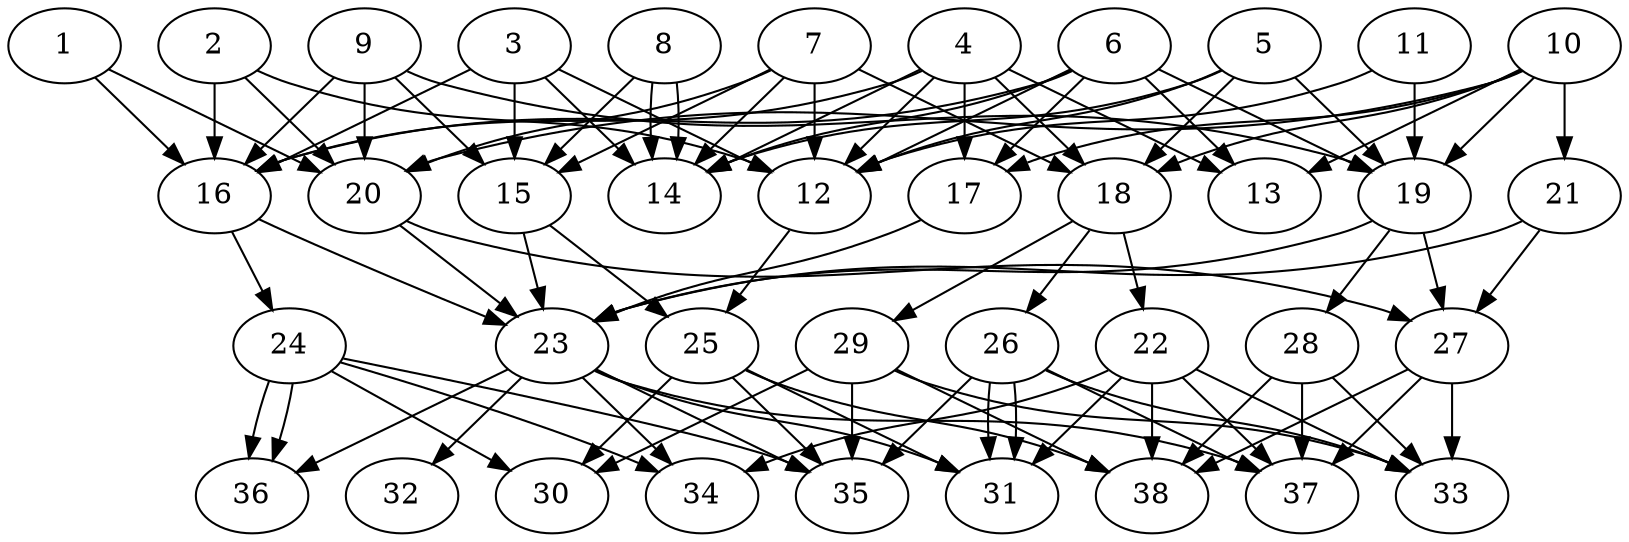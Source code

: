 // DAG (tier=3-complex, mode=data, n=38, ccr=0.534, fat=0.809, density=0.648, regular=0.390, jump=0.317, mindata=4194304, maxdata=33554432)
// DAG automatically generated by daggen at Sun Aug 24 16:33:35 2025
// /home/ermia/Project/Environments/daggen/bin/daggen --dot --ccr 0.534 --fat 0.809 --regular 0.390 --density 0.648 --jump 0.317 --mindata 4194304 --maxdata 33554432 -n 38 
digraph G {
  1 [size="18053615638514333696", alpha="0.03", expect_size="9026807819257166848"]
  1 -> 16 [size ="6110313413869568"]
  1 -> 20 [size ="6110313413869568"]
  2 [size="8736151278177041", alpha="0.18", expect_size="4368075639088520"]
  2 -> 12 [size ="211143687667712"]
  2 -> 16 [size ="211143687667712"]
  2 -> 20 [size ="211143687667712"]
  3 [size="77925857958246800", alpha="0.19", expect_size="38962928979123400"]
  3 -> 12 [size ="1775889285120000"]
  3 -> 14 [size ="1775889285120000"]
  3 -> 15 [size ="1775889285120000"]
  3 -> 16 [size ="1775889285120000"]
  4 [size="8278105786341654528000", alpha="0.10", expect_size="4139052893170827264000"]
  4 -> 12 [size ="3273738367795200"]
  4 -> 13 [size ="3273738367795200"]
  4 -> 14 [size ="3273738367795200"]
  4 -> 16 [size ="3273738367795200"]
  4 -> 17 [size ="3273738367795200"]
  4 -> 18 [size ="3273738367795200"]
  5 [size="8076846260116664320", alpha="0.01", expect_size="4038423130058332160"]
  5 -> 12 [size ="3214352056320000"]
  5 -> 14 [size ="3214352056320000"]
  5 -> 18 [size ="3214352056320000"]
  5 -> 19 [size ="3214352056320000"]
  6 [size="37156112492102392", alpha="0.03", expect_size="18578056246051196"]
  6 -> 12 [size ="638734416478208"]
  6 -> 13 [size ="638734416478208"]
  6 -> 14 [size ="638734416478208"]
  6 -> 16 [size ="638734416478208"]
  6 -> 17 [size ="638734416478208"]
  6 -> 19 [size ="638734416478208"]
  7 [size="179899434858050688", alpha="0.18", expect_size="89949717429025344"]
  7 -> 12 [size ="5122779829501952"]
  7 -> 14 [size ="5122779829501952"]
  7 -> 15 [size ="5122779829501952"]
  7 -> 18 [size ="5122779829501952"]
  7 -> 20 [size ="5122779829501952"]
  8 [size="100100749824735968", alpha="0.09", expect_size="50050374912367984"]
  8 -> 14 [size ="4354998062284800"]
  8 -> 14 [size ="4354998062284800"]
  8 -> 15 [size ="4354998062284800"]
  9 [size="44516650006741184", alpha="0.04", expect_size="22258325003370592"]
  9 -> 15 [size ="772772024287232"]
  9 -> 16 [size ="772772024287232"]
  9 -> 19 [size ="772772024287232"]
  9 -> 20 [size ="772772024287232"]
  10 [size="6168600254720507904000", alpha="0.17", expect_size="3084300127360253952000"]
  10 -> 13 [size ="2690797849804800"]
  10 -> 17 [size ="2690797849804800"]
  10 -> 18 [size ="2690797849804800"]
  10 -> 19 [size ="2690797849804800"]
  10 -> 20 [size ="2690797849804800"]
  10 -> 21 [size ="2690797849804800"]
  11 [size="50905508615013064", alpha="0.18", expect_size="25452754307506532"]
  11 -> 12 [size ="1549504083918848"]
  11 -> 19 [size ="1549504083918848"]
  12 [size="4674967941249169883136", alpha="0.19", expect_size="2337483970624584941568"]
  12 -> 25 [size ="2236706904342528"]
  13 [size="4822930270599490560", alpha="0.13", expect_size="2411465135299745280"]
  14 [size="5947082717773992960", alpha="0.02", expect_size="2973541358886996480"]
  15 [size="5691679684715656249344", alpha="0.02", expect_size="2845839842357828124672"]
  15 -> 23 [size ="2550255077818368"]
  15 -> 25 [size ="2550255077818368"]
  16 [size="1385275050465768704", alpha="0.09", expect_size="692637525232884352"]
  16 -> 23 [size ="1238143449694208"]
  16 -> 24 [size ="1238143449694208"]
  17 [size="751609114305008500736", alpha="0.13", expect_size="375804557152504250368"]
  17 -> 23 [size ="661329677385728"]
  18 [size="19386228339725684736", alpha="0.04", expect_size="9693114169862842368"]
  18 -> 22 [size ="7056765619273728"]
  18 -> 26 [size ="7056765619273728"]
  18 -> 29 [size ="7056765619273728"]
  19 [size="2038813444064713637888", alpha="0.14", expect_size="1019406722032356818944"]
  19 -> 23 [size ="1286298153254912"]
  19 -> 27 [size ="1286298153254912"]
  19 -> 28 [size ="1286298153254912"]
  20 [size="241526000127930528", alpha="0.10", expect_size="120763000063965264"]
  20 -> 23 [size ="163438571552768"]
  20 -> 27 [size ="163438571552768"]
  21 [size="386950802811730816", alpha="0.07", expect_size="193475401405865408"]
  21 -> 23 [size ="8243986728747008"]
  21 -> 27 [size ="8243986728747008"]
  22 [size="13913551011712627376128", alpha="0.03", expect_size="6956775505856313688064"]
  22 -> 31 [size ="4627878801047552"]
  22 -> 33 [size ="4627878801047552"]
  22 -> 34 [size ="4627878801047552"]
  22 -> 37 [size ="4627878801047552"]
  22 -> 38 [size ="4627878801047552"]
  23 [size="296992946983329216", alpha="0.05", expect_size="148496473491664608"]
  23 -> 31 [size ="8692782961000448"]
  23 -> 32 [size ="8692782961000448"]
  23 -> 34 [size ="8692782961000448"]
  23 -> 35 [size ="8692782961000448"]
  23 -> 36 [size ="8692782961000448"]
  23 -> 37 [size ="8692782961000448"]
  24 [size="14644544049361369088", alpha="0.18", expect_size="7322272024680684544"]
  24 -> 30 [size ="5475675624439808"]
  24 -> 34 [size ="5475675624439808"]
  24 -> 35 [size ="5475675624439808"]
  24 -> 36 [size ="5475675624439808"]
  24 -> 36 [size ="5475675624439808"]
  25 [size="211823138441976640", alpha="0.17", expect_size="105911569220988320"]
  25 -> 30 [size ="149671020331008"]
  25 -> 31 [size ="149671020331008"]
  25 -> 35 [size ="149671020331008"]
  25 -> 38 [size ="149671020331008"]
  26 [size="1854034650331455946752", alpha="0.11", expect_size="927017325165727973376"]
  26 -> 31 [size ="1207355647721472"]
  26 -> 31 [size ="1207355647721472"]
  26 -> 33 [size ="1207355647721472"]
  26 -> 35 [size ="1207355647721472"]
  26 -> 37 [size ="1207355647721472"]
  27 [size="3197500350329752911872", alpha="0.07", expect_size="1598750175164876455936"]
  27 -> 33 [size ="1736322477719552"]
  27 -> 37 [size ="1736322477719552"]
  27 -> 38 [size ="1736322477719552"]
  28 [size="10557005147251364855808", alpha="0.11", expect_size="5278502573625682427904"]
  28 -> 33 [size ="3849909102968832"]
  28 -> 37 [size ="3849909102968832"]
  28 -> 38 [size ="3849909102968832"]
  29 [size="2130417429619034112", alpha="0.07", expect_size="1065208714809517056"]
  29 -> 30 [size ="4421766818562048"]
  29 -> 33 [size ="4421766818562048"]
  29 -> 35 [size ="4421766818562048"]
  29 -> 38 [size ="4421766818562048"]
  30 [size="12478464018835136512", alpha="0.20", expect_size="6239232009417568256"]
  31 [size="22570059337250224734208", alpha="0.11", expect_size="11285029668625112367104"]
  32 [size="213564789452520512", alpha="0.11", expect_size="106782394726260256"]
  33 [size="1047906917076053632", alpha="0.14", expect_size="523953458538026816"]
  34 [size="387560806360809472000", alpha="0.09", expect_size="193780403180404736000"]
  35 [size="8181768974897077248", alpha="0.05", expect_size="4090884487448538624"]
  36 [size="6302077614846808064", alpha="0.03", expect_size="3151038807423404032"]
  37 [size="17502122313103966208000", alpha="0.15", expect_size="8751061156551983104000"]
  38 [size="881669854660134528", alpha="0.18", expect_size="440834927330067264"]
}